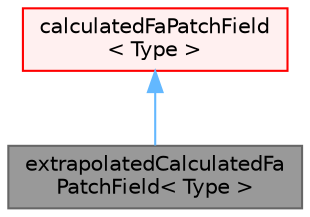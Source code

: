 digraph "extrapolatedCalculatedFaPatchField&lt; Type &gt;"
{
 // LATEX_PDF_SIZE
  bgcolor="transparent";
  edge [fontname=Helvetica,fontsize=10,labelfontname=Helvetica,labelfontsize=10];
  node [fontname=Helvetica,fontsize=10,shape=box,height=0.2,width=0.4];
  Node1 [id="Node000001",label="extrapolatedCalculatedFa\lPatchField\< Type \>",height=0.2,width=0.4,color="gray40", fillcolor="grey60", style="filled", fontcolor="black",tooltip="This boundary condition applies a zero-gradient condition from the patch internal field onto the patc..."];
  Node2 -> Node1 [id="edge1_Node000001_Node000002",dir="back",color="steelblue1",style="solid",tooltip=" "];
  Node2 [id="Node000002",label="calculatedFaPatchField\l\< Type \>",height=0.2,width=0.4,color="red", fillcolor="#FFF0F0", style="filled",URL="$classFoam_1_1calculatedFaPatchField.html",tooltip="Author Zeljko Tukovic, FMENA Hrvoje Jasak, Wikki Ltd."];
}
